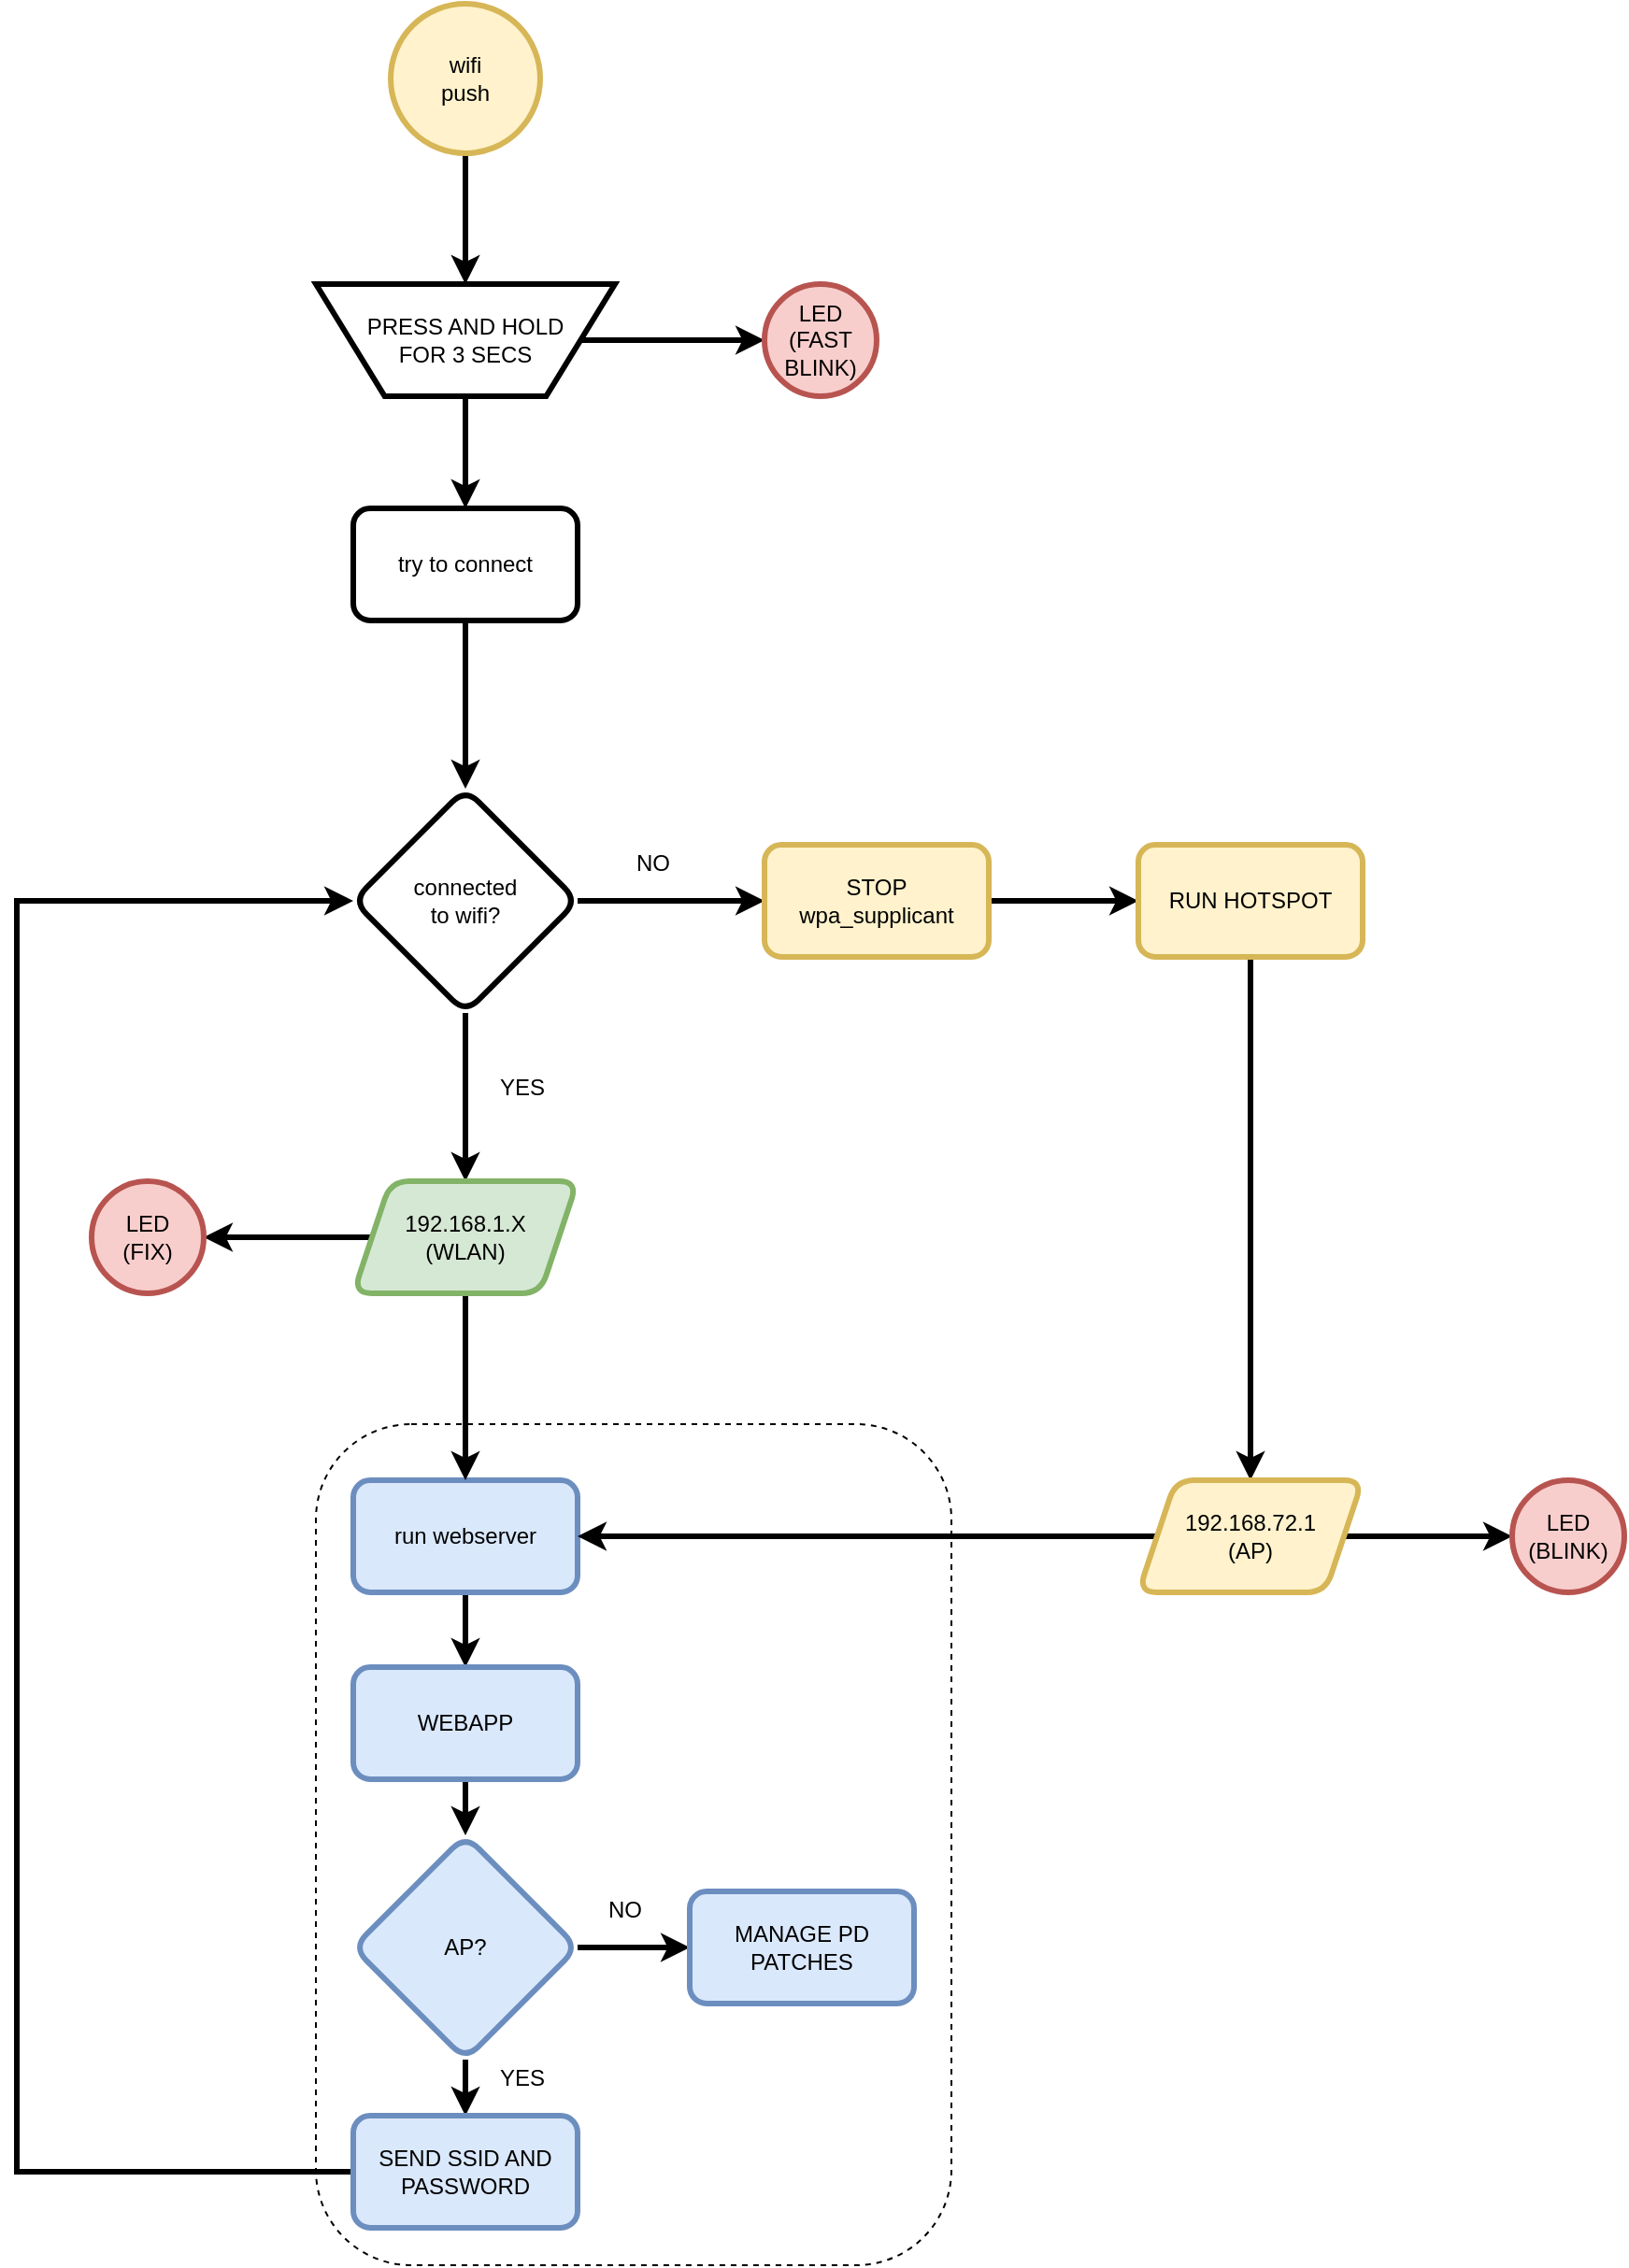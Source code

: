 <mxfile version="16.5.1" type="device"><diagram id="jp27G4RYS8GyB0OHgRpD" name="Pagina-1"><mxGraphModel dx="1354" dy="862" grid="1" gridSize="10" guides="1" tooltips="1" connect="1" arrows="1" fold="1" page="1" pageScale="1" pageWidth="2336" pageHeight="1654" math="0" shadow="0"><root><mxCell id="0"/><mxCell id="1" parent="0"/><mxCell id="9TlQrIFVqAbJFeBwr2-O-40" value="" style="rounded=1;whiteSpace=wrap;html=1;strokeWidth=1;fillColor=none;dashed=1;" vertex="1" parent="1"><mxGeometry x="520" y="840" width="340" height="450" as="geometry"/></mxCell><mxCell id="9TlQrIFVqAbJFeBwr2-O-22" value="" style="edgeStyle=orthogonalEdgeStyle;rounded=0;orthogonalLoop=1;jettySize=auto;html=1;strokeWidth=3;" edge="1" parent="1" source="9TlQrIFVqAbJFeBwr2-O-1" target="9TlQrIFVqAbJFeBwr2-O-21"><mxGeometry relative="1" as="geometry"/></mxCell><mxCell id="9TlQrIFVqAbJFeBwr2-O-1" value="wifi&lt;br&gt;push" style="ellipse;whiteSpace=wrap;html=1;strokeWidth=3;fillColor=#fff2cc;strokeColor=#d6b656;" vertex="1" parent="1"><mxGeometry x="560" y="80" width="80" height="80" as="geometry"/></mxCell><mxCell id="9TlQrIFVqAbJFeBwr2-O-5" value="" style="edgeStyle=orthogonalEdgeStyle;rounded=0;orthogonalLoop=1;jettySize=auto;html=1;strokeWidth=3;" edge="1" parent="1" source="9TlQrIFVqAbJFeBwr2-O-2" target="9TlQrIFVqAbJFeBwr2-O-4"><mxGeometry relative="1" as="geometry"/></mxCell><mxCell id="9TlQrIFVqAbJFeBwr2-O-2" value="try to connect" style="rounded=1;whiteSpace=wrap;html=1;strokeWidth=3;" vertex="1" parent="1"><mxGeometry x="540" y="350" width="120" height="60" as="geometry"/></mxCell><mxCell id="9TlQrIFVqAbJFeBwr2-O-10" value="" style="edgeStyle=orthogonalEdgeStyle;rounded=0;orthogonalLoop=1;jettySize=auto;html=1;strokeWidth=3;" edge="1" parent="1" source="9TlQrIFVqAbJFeBwr2-O-4" target="9TlQrIFVqAbJFeBwr2-O-9"><mxGeometry relative="1" as="geometry"/></mxCell><mxCell id="9TlQrIFVqAbJFeBwr2-O-19" value="" style="edgeStyle=orthogonalEdgeStyle;rounded=0;orthogonalLoop=1;jettySize=auto;html=1;strokeWidth=3;" edge="1" parent="1" source="9TlQrIFVqAbJFeBwr2-O-4" target="9TlQrIFVqAbJFeBwr2-O-18"><mxGeometry relative="1" as="geometry"/></mxCell><mxCell id="9TlQrIFVqAbJFeBwr2-O-4" value="connected &lt;br&gt;to wifi?" style="rhombus;whiteSpace=wrap;html=1;rounded=1;strokeWidth=3;" vertex="1" parent="1"><mxGeometry x="540" y="500" width="120" height="120" as="geometry"/></mxCell><mxCell id="9TlQrIFVqAbJFeBwr2-O-32" value="" style="edgeStyle=orthogonalEdgeStyle;rounded=0;orthogonalLoop=1;jettySize=auto;html=1;strokeWidth=3;" edge="1" parent="1" source="9TlQrIFVqAbJFeBwr2-O-6" target="9TlQrIFVqAbJFeBwr2-O-31"><mxGeometry relative="1" as="geometry"/></mxCell><mxCell id="9TlQrIFVqAbJFeBwr2-O-6" value="run webserver" style="whiteSpace=wrap;html=1;rounded=1;strokeWidth=3;fillColor=#dae8fc;strokeColor=#6c8ebf;" vertex="1" parent="1"><mxGeometry x="540" y="870" width="120" height="60" as="geometry"/></mxCell><mxCell id="9TlQrIFVqAbJFeBwr2-O-8" value="YES" style="text;html=1;align=center;verticalAlign=middle;resizable=0;points=[];autosize=1;strokeColor=none;fillColor=none;" vertex="1" parent="1"><mxGeometry x="610" y="650" width="40" height="20" as="geometry"/></mxCell><mxCell id="9TlQrIFVqAbJFeBwr2-O-12" value="" style="edgeStyle=orthogonalEdgeStyle;rounded=0;orthogonalLoop=1;jettySize=auto;html=1;strokeWidth=3;" edge="1" parent="1" source="9TlQrIFVqAbJFeBwr2-O-9" target="9TlQrIFVqAbJFeBwr2-O-11"><mxGeometry relative="1" as="geometry"/></mxCell><mxCell id="9TlQrIFVqAbJFeBwr2-O-9" value="STOP&lt;br&gt;wpa_supplicant" style="whiteSpace=wrap;html=1;rounded=1;strokeWidth=3;fillColor=#fff2cc;strokeColor=#d6b656;" vertex="1" parent="1"><mxGeometry x="760" y="530" width="120" height="60" as="geometry"/></mxCell><mxCell id="9TlQrIFVqAbJFeBwr2-O-15" value="" style="edgeStyle=orthogonalEdgeStyle;rounded=0;orthogonalLoop=1;jettySize=auto;html=1;strokeWidth=3;" edge="1" parent="1" source="9TlQrIFVqAbJFeBwr2-O-11" target="9TlQrIFVqAbJFeBwr2-O-14"><mxGeometry relative="1" as="geometry"/></mxCell><mxCell id="9TlQrIFVqAbJFeBwr2-O-11" value="RUN HOTSPOT" style="whiteSpace=wrap;html=1;rounded=1;strokeWidth=3;fillColor=#fff2cc;strokeColor=#d6b656;" vertex="1" parent="1"><mxGeometry x="960" y="530" width="120" height="60" as="geometry"/></mxCell><mxCell id="9TlQrIFVqAbJFeBwr2-O-16" style="edgeStyle=orthogonalEdgeStyle;rounded=0;orthogonalLoop=1;jettySize=auto;html=1;entryX=1;entryY=0.5;entryDx=0;entryDy=0;strokeWidth=3;" edge="1" parent="1" source="9TlQrIFVqAbJFeBwr2-O-14" target="9TlQrIFVqAbJFeBwr2-O-6"><mxGeometry relative="1" as="geometry"/></mxCell><mxCell id="9TlQrIFVqAbJFeBwr2-O-29" value="" style="edgeStyle=orthogonalEdgeStyle;rounded=0;orthogonalLoop=1;jettySize=auto;html=1;strokeWidth=3;" edge="1" parent="1" source="9TlQrIFVqAbJFeBwr2-O-14" target="9TlQrIFVqAbJFeBwr2-O-26"><mxGeometry relative="1" as="geometry"/></mxCell><mxCell id="9TlQrIFVqAbJFeBwr2-O-14" value="192.168.72.1&lt;br&gt;(AP)" style="shape=parallelogram;perimeter=parallelogramPerimeter;whiteSpace=wrap;html=1;fixedSize=1;rounded=1;strokeWidth=3;fillColor=#fff2cc;strokeColor=#d6b656;" vertex="1" parent="1"><mxGeometry x="960" y="870" width="120" height="60" as="geometry"/></mxCell><mxCell id="9TlQrIFVqAbJFeBwr2-O-17" value="NO" style="text;html=1;align=center;verticalAlign=middle;resizable=0;points=[];autosize=1;strokeColor=none;fillColor=none;" vertex="1" parent="1"><mxGeometry x="685" y="530" width="30" height="20" as="geometry"/></mxCell><mxCell id="9TlQrIFVqAbJFeBwr2-O-20" value="" style="edgeStyle=orthogonalEdgeStyle;rounded=0;orthogonalLoop=1;jettySize=auto;html=1;strokeWidth=3;" edge="1" parent="1" source="9TlQrIFVqAbJFeBwr2-O-18" target="9TlQrIFVqAbJFeBwr2-O-6"><mxGeometry relative="1" as="geometry"/></mxCell><mxCell id="9TlQrIFVqAbJFeBwr2-O-30" value="" style="edgeStyle=orthogonalEdgeStyle;rounded=0;orthogonalLoop=1;jettySize=auto;html=1;strokeWidth=3;" edge="1" parent="1" source="9TlQrIFVqAbJFeBwr2-O-18" target="9TlQrIFVqAbJFeBwr2-O-28"><mxGeometry relative="1" as="geometry"/></mxCell><mxCell id="9TlQrIFVqAbJFeBwr2-O-18" value="192.168.1.X&lt;br&gt;(WLAN)" style="shape=parallelogram;perimeter=parallelogramPerimeter;whiteSpace=wrap;html=1;fixedSize=1;rounded=1;strokeWidth=3;fillColor=#d5e8d4;strokeColor=#82b366;" vertex="1" parent="1"><mxGeometry x="540" y="710" width="120" height="60" as="geometry"/></mxCell><mxCell id="9TlQrIFVqAbJFeBwr2-O-23" value="" style="edgeStyle=orthogonalEdgeStyle;rounded=0;orthogonalLoop=1;jettySize=auto;html=1;strokeWidth=3;" edge="1" parent="1" source="9TlQrIFVqAbJFeBwr2-O-21" target="9TlQrIFVqAbJFeBwr2-O-2"><mxGeometry relative="1" as="geometry"/></mxCell><mxCell id="9TlQrIFVqAbJFeBwr2-O-38" value="" style="edgeStyle=orthogonalEdgeStyle;rounded=0;orthogonalLoop=1;jettySize=auto;html=1;strokeWidth=3;" edge="1" parent="1" source="9TlQrIFVqAbJFeBwr2-O-21" target="9TlQrIFVqAbJFeBwr2-O-37"><mxGeometry relative="1" as="geometry"/></mxCell><mxCell id="9TlQrIFVqAbJFeBwr2-O-21" value="PRESS AND HOLD&lt;br&gt;FOR 3 SECS" style="verticalLabelPosition=middle;verticalAlign=middle;html=1;shape=trapezoid;perimeter=trapezoidPerimeter;whiteSpace=wrap;size=0.23;arcSize=10;flipV=1;labelPosition=center;align=center;strokeWidth=3;" vertex="1" parent="1"><mxGeometry x="520" y="230" width="160" height="60" as="geometry"/></mxCell><mxCell id="9TlQrIFVqAbJFeBwr2-O-35" value="" style="edgeStyle=orthogonalEdgeStyle;rounded=0;orthogonalLoop=1;jettySize=auto;html=1;strokeWidth=3;" edge="1" parent="1" source="9TlQrIFVqAbJFeBwr2-O-24" target="9TlQrIFVqAbJFeBwr2-O-34"><mxGeometry relative="1" as="geometry"/></mxCell><mxCell id="9TlQrIFVqAbJFeBwr2-O-43" value="" style="edgeStyle=orthogonalEdgeStyle;rounded=0;orthogonalLoop=1;jettySize=auto;html=1;strokeWidth=3;" edge="1" parent="1" source="9TlQrIFVqAbJFeBwr2-O-24" target="9TlQrIFVqAbJFeBwr2-O-42"><mxGeometry relative="1" as="geometry"/></mxCell><mxCell id="9TlQrIFVqAbJFeBwr2-O-24" value="AP?" style="rhombus;whiteSpace=wrap;html=1;rounded=1;strokeWidth=3;fillColor=#dae8fc;strokeColor=#6c8ebf;" vertex="1" parent="1"><mxGeometry x="540" y="1060" width="120" height="120" as="geometry"/></mxCell><mxCell id="9TlQrIFVqAbJFeBwr2-O-26" value="LED&lt;br&gt;(BLINK)" style="ellipse;whiteSpace=wrap;html=1;rounded=1;strokeWidth=3;fillColor=#f8cecc;strokeColor=#b85450;" vertex="1" parent="1"><mxGeometry x="1160" y="870" width="60" height="60" as="geometry"/></mxCell><mxCell id="9TlQrIFVqAbJFeBwr2-O-28" value="LED&lt;br&gt;(FIX)" style="ellipse;whiteSpace=wrap;html=1;rounded=1;strokeWidth=3;fillColor=#f8cecc;strokeColor=#b85450;" vertex="1" parent="1"><mxGeometry x="400" y="710" width="60" height="60" as="geometry"/></mxCell><mxCell id="9TlQrIFVqAbJFeBwr2-O-33" value="" style="edgeStyle=orthogonalEdgeStyle;rounded=0;orthogonalLoop=1;jettySize=auto;html=1;strokeWidth=3;" edge="1" parent="1" source="9TlQrIFVqAbJFeBwr2-O-31" target="9TlQrIFVqAbJFeBwr2-O-24"><mxGeometry relative="1" as="geometry"/></mxCell><mxCell id="9TlQrIFVqAbJFeBwr2-O-31" value="WEBAPP" style="whiteSpace=wrap;html=1;rounded=1;strokeWidth=3;fillColor=#dae8fc;strokeColor=#6c8ebf;" vertex="1" parent="1"><mxGeometry x="540" y="970" width="120" height="60" as="geometry"/></mxCell><mxCell id="9TlQrIFVqAbJFeBwr2-O-36" style="edgeStyle=orthogonalEdgeStyle;rounded=0;orthogonalLoop=1;jettySize=auto;html=1;strokeWidth=3;entryX=0;entryY=0.5;entryDx=0;entryDy=0;exitX=0;exitY=0.5;exitDx=0;exitDy=0;" edge="1" parent="1" source="9TlQrIFVqAbJFeBwr2-O-34" target="9TlQrIFVqAbJFeBwr2-O-4"><mxGeometry relative="1" as="geometry"><mxPoint x="450" y="810" as="targetPoint"/><Array as="points"><mxPoint x="360" y="1240"/><mxPoint x="360" y="560"/></Array></mxGeometry></mxCell><mxCell id="9TlQrIFVqAbJFeBwr2-O-34" value="SEND SSID AND PASSWORD" style="whiteSpace=wrap;html=1;rounded=1;strokeWidth=3;fillColor=#dae8fc;strokeColor=#6c8ebf;" vertex="1" parent="1"><mxGeometry x="540" y="1210" width="120" height="60" as="geometry"/></mxCell><mxCell id="9TlQrIFVqAbJFeBwr2-O-37" value="LED&lt;br&gt;(FAST&lt;br&gt;BLINK)" style="ellipse;whiteSpace=wrap;html=1;rounded=1;strokeWidth=3;fillColor=#f8cecc;strokeColor=#b85450;" vertex="1" parent="1"><mxGeometry x="760" y="230" width="60" height="60" as="geometry"/></mxCell><mxCell id="9TlQrIFVqAbJFeBwr2-O-41" value="YES" style="text;html=1;align=center;verticalAlign=middle;resizable=0;points=[];autosize=1;strokeColor=none;fillColor=none;" vertex="1" parent="1"><mxGeometry x="610" y="1180" width="40" height="20" as="geometry"/></mxCell><mxCell id="9TlQrIFVqAbJFeBwr2-O-42" value="MANAGE PD&lt;br&gt;PATCHES" style="whiteSpace=wrap;html=1;rounded=1;strokeWidth=3;fillColor=#dae8fc;strokeColor=#6c8ebf;" vertex="1" parent="1"><mxGeometry x="720" y="1090" width="120" height="60" as="geometry"/></mxCell><mxCell id="9TlQrIFVqAbJFeBwr2-O-44" value="NO" style="text;html=1;align=center;verticalAlign=middle;resizable=0;points=[];autosize=1;strokeColor=none;fillColor=none;" vertex="1" parent="1"><mxGeometry x="670" y="1090" width="30" height="20" as="geometry"/></mxCell></root></mxGraphModel></diagram></mxfile>